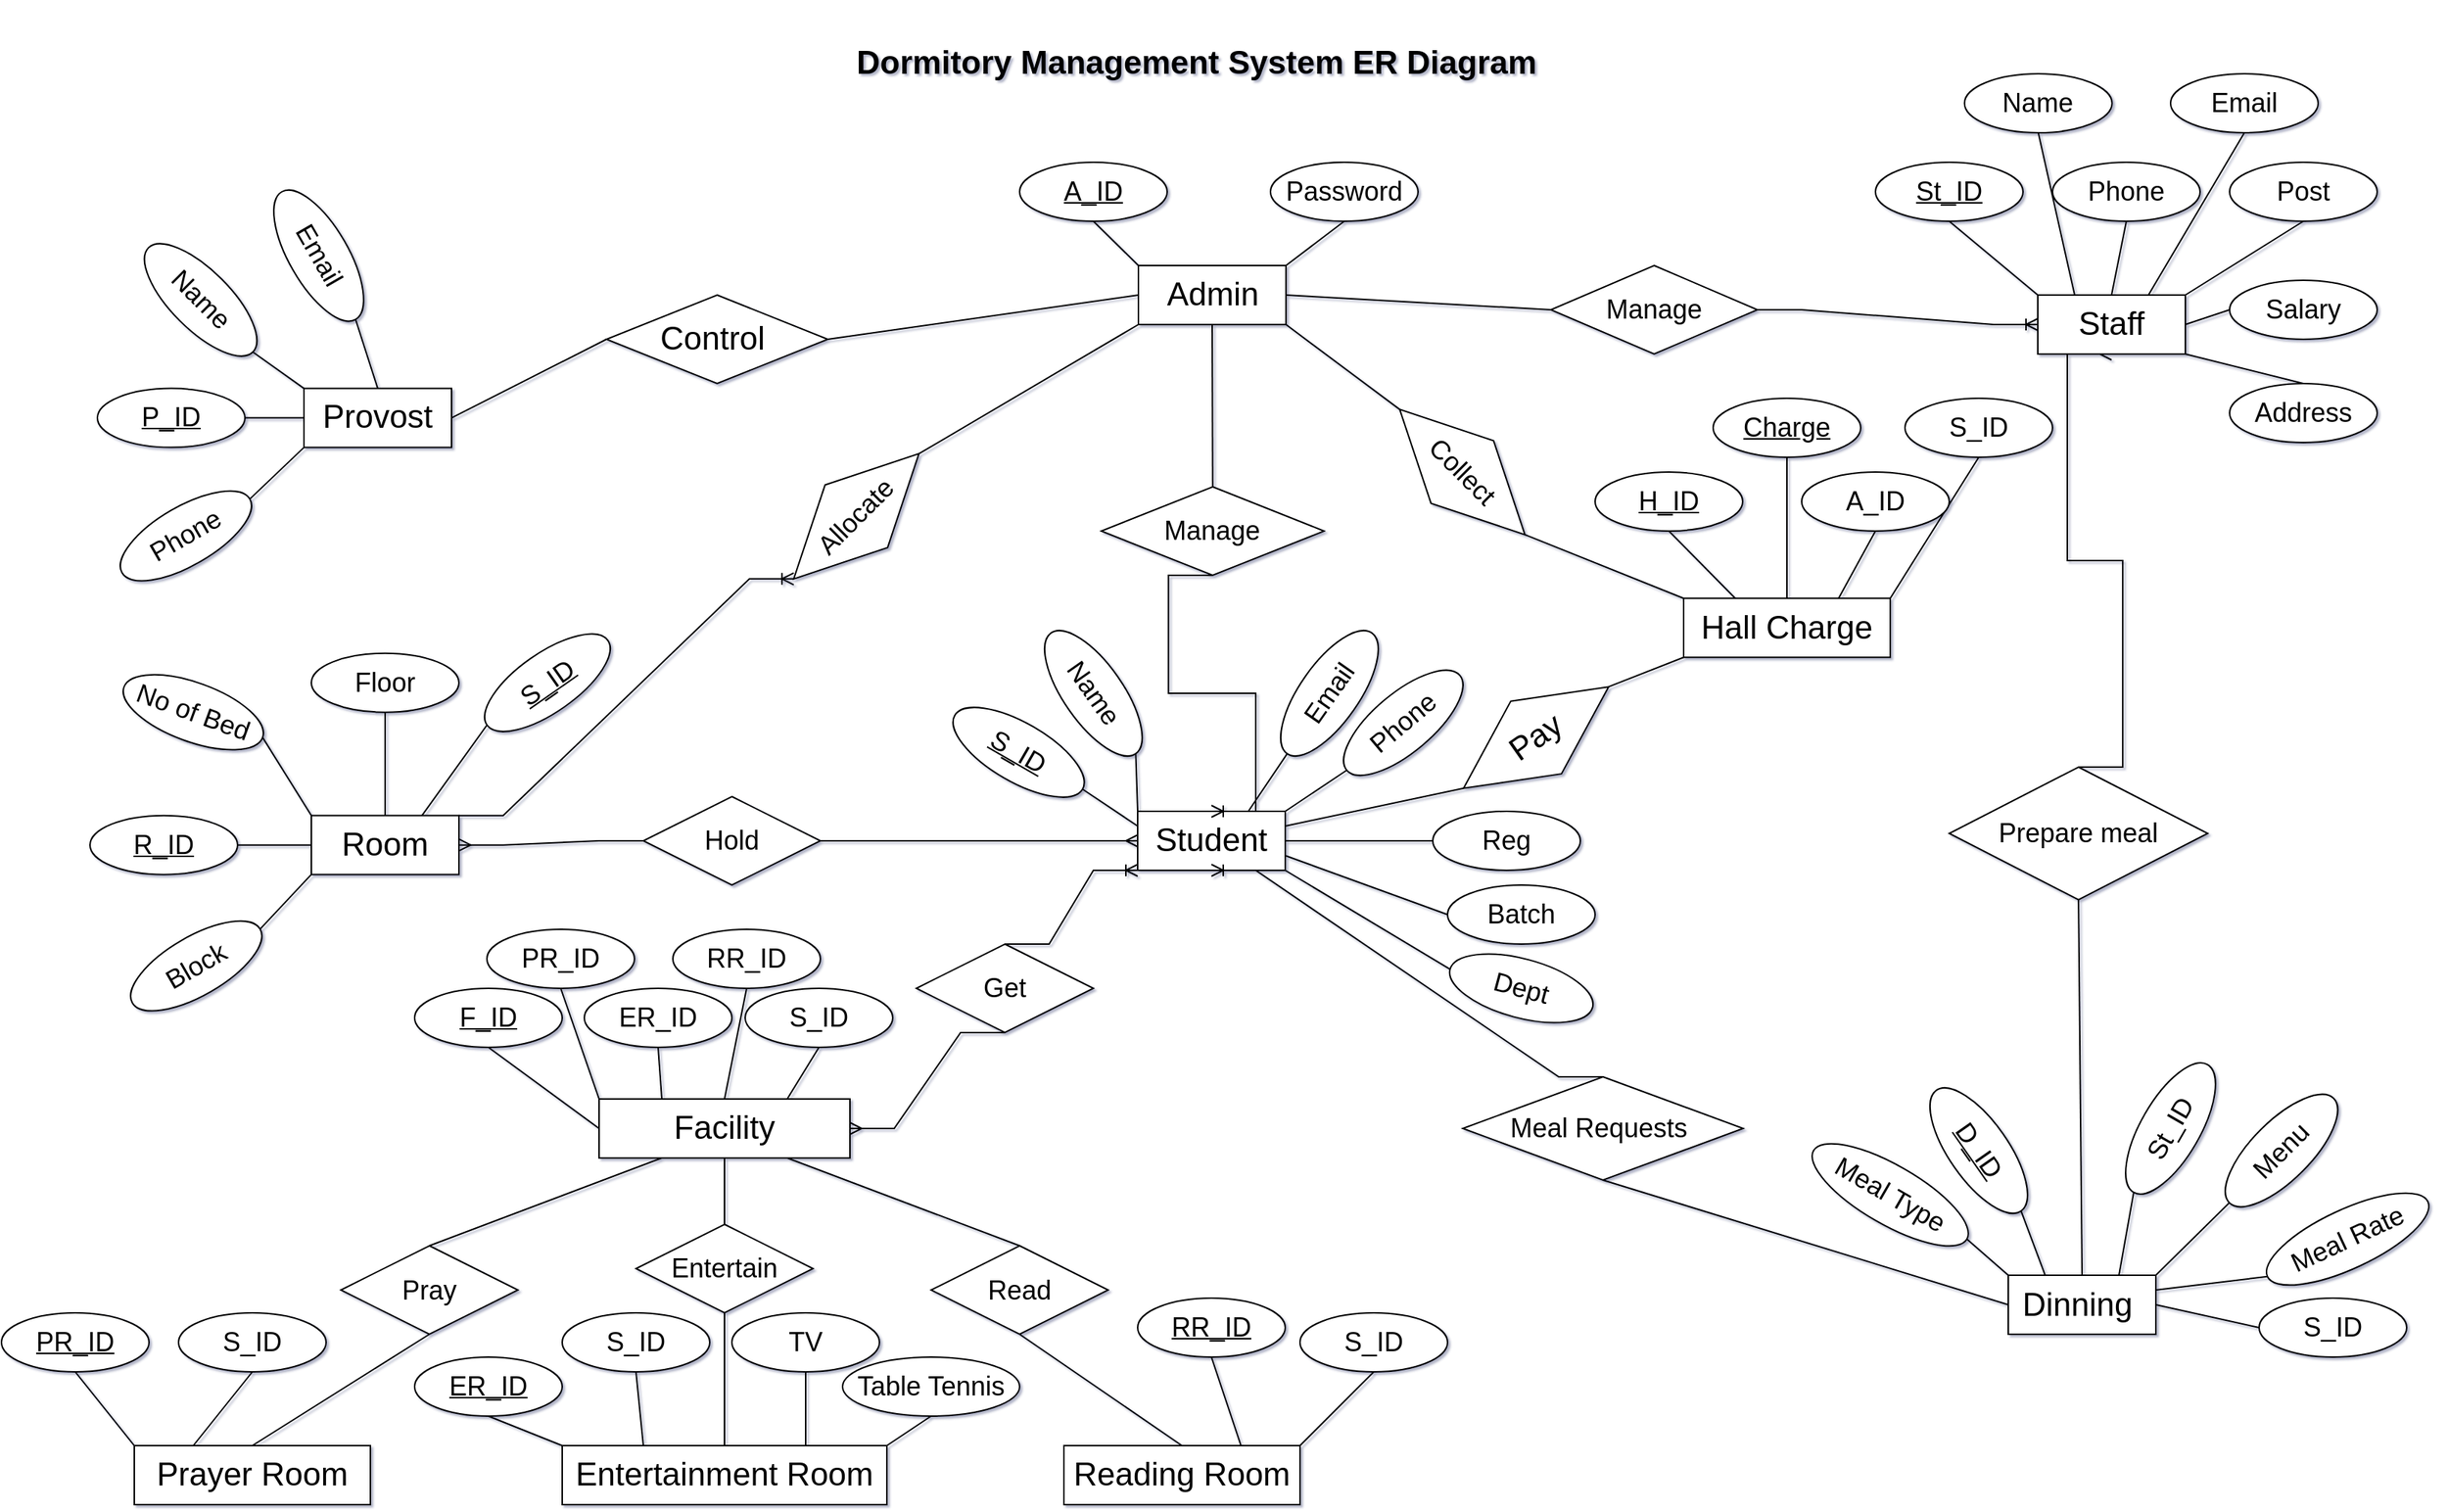 <mxfile version="20.8.13" type="device"><diagram id="R2lEEEUBdFMjLlhIrx00" name="Page-1"><mxGraphModel dx="429" dy="232" grid="1" gridSize="10" guides="1" tooltips="1" connect="1" arrows="1" fold="1" page="1" pageScale="1" pageWidth="850" pageHeight="1100" background="#ffffff" math="0" shadow="1" extFonts="Permanent Marker^https://fonts.googleapis.com/css?family=Permanent+Marker"><root><mxCell id="0"/><mxCell id="1" parent="0"/><mxCell id="vmOcX7wyVVu0I0GaRcEc-2" value="Dormitory Management System ER Diagram" style="text;align=center;fontStyle=1;verticalAlign=middle;spacingLeft=3;spacingRight=3;strokeColor=none;rotatable=0;points=[[0,0.5],[1,0.5]];portConstraint=eastwest;fontSize=22;" parent="1" vertex="1"><mxGeometry x="600" y="20" width="480" height="80" as="geometry"/></mxCell><mxCell id="vmOcX7wyVVu0I0GaRcEc-7" value="Student" style="whiteSpace=wrap;html=1;align=center;fontSize=22;" parent="1" vertex="1"><mxGeometry x="800" y="570" width="100" height="40" as="geometry"/></mxCell><mxCell id="vmOcX7wyVVu0I0GaRcEc-8" value="Hall Charge" style="whiteSpace=wrap;html=1;align=center;fontSize=22;" parent="1" vertex="1"><mxGeometry x="1170" y="425.62" width="140" height="40" as="geometry"/></mxCell><mxCell id="vmOcX7wyVVu0I0GaRcEc-17" value="Collect" style="shape=rhombus;perimeter=rhombusPerimeter;whiteSpace=wrap;html=1;align=center;fontSize=18;rotation=45;" parent="1" vertex="1"><mxGeometry x="960" y="310" width="120" height="60" as="geometry"/></mxCell><mxCell id="vmOcX7wyVVu0I0GaRcEc-18" value="Hold" style="shape=rhombus;perimeter=rhombusPerimeter;whiteSpace=wrap;html=1;align=center;fontSize=18;" parent="1" vertex="1"><mxGeometry x="465" y="560" width="120" height="60" as="geometry"/></mxCell><mxCell id="vmOcX7wyVVu0I0GaRcEc-19" value="Allocate" style="shape=rhombus;perimeter=rhombusPerimeter;whiteSpace=wrap;html=1;align=center;fontSize=18;rotation=-45;" parent="1" vertex="1"><mxGeometry x="549.34" y="340" width="120" height="60" as="geometry"/></mxCell><mxCell id="vmOcX7wyVVu0I0GaRcEc-21" value="Control&amp;nbsp;" style="shape=rhombus;perimeter=rhombusPerimeter;whiteSpace=wrap;html=1;align=center;fontSize=22;rotation=0;" parent="1" vertex="1"><mxGeometry x="440" y="220" width="150" height="60" as="geometry"/></mxCell><mxCell id="vmOcX7wyVVu0I0GaRcEc-22" value="Manage" style="shape=rhombus;perimeter=rhombusPerimeter;whiteSpace=wrap;html=1;align=center;fontSize=18;" parent="1" vertex="1"><mxGeometry x="1080" y="200" width="140" height="60" as="geometry"/></mxCell><mxCell id="vmOcX7wyVVu0I0GaRcEc-24" value="Prepare meal" style="shape=rhombus;perimeter=rhombusPerimeter;whiteSpace=wrap;html=1;align=center;fontSize=18;rotation=0;" parent="1" vertex="1"><mxGeometry x="1350" y="540" width="175.17" height="90" as="geometry"/></mxCell><mxCell id="vmOcX7wyVVu0I0GaRcEc-25" value="Meal Requests&amp;nbsp;" style="shape=rhombus;perimeter=rhombusPerimeter;whiteSpace=wrap;html=1;align=center;fontSize=18;" parent="1" vertex="1"><mxGeometry x="1020.34" y="750" width="190" height="70" as="geometry"/></mxCell><mxCell id="vmOcX7wyVVu0I0GaRcEc-26" value="Get" style="shape=rhombus;perimeter=rhombusPerimeter;whiteSpace=wrap;html=1;align=center;fontSize=18;rotation=0;" parent="1" vertex="1"><mxGeometry x="650" y="660" width="120" height="60" as="geometry"/></mxCell><mxCell id="vmOcX7wyVVu0I0GaRcEc-27" value="Pay" style="shape=rhombus;perimeter=rhombusPerimeter;whiteSpace=wrap;html=1;align=center;fontSize=22;rotation=-35;" parent="1" vertex="1"><mxGeometry x="1010" y="490" width="120" height="60" as="geometry"/></mxCell><mxCell id="vmOcX7wyVVu0I0GaRcEc-28" value="Manage" style="shape=rhombus;perimeter=rhombusPerimeter;whiteSpace=wrap;html=1;align=center;fontSize=18;" parent="1" vertex="1"><mxGeometry x="775.34" y="350" width="151" height="60" as="geometry"/></mxCell><mxCell id="vmOcX7wyVVu0I0GaRcEc-30" value="" style="endArrow=none;html=1;rounded=0;fontSize=22;exitX=0.5;exitY=1;exitDx=0;exitDy=0;entryX=0.5;entryY=0;entryDx=0;entryDy=0;" parent="1" source="vmOcX7wyVVu0I0GaRcEc-3" target="vmOcX7wyVVu0I0GaRcEc-28" edge="1"><mxGeometry relative="1" as="geometry"><mxPoint x="440" y="390" as="sourcePoint"/><mxPoint x="600" y="390" as="targetPoint"/></mxGeometry></mxCell><mxCell id="vmOcX7wyVVu0I0GaRcEc-33" value="" style="endArrow=none;html=1;rounded=0;fontSize=18;exitX=1;exitY=0.5;exitDx=0;exitDy=0;entryX=0;entryY=0.5;entryDx=0;entryDy=0;" parent="1" source="vmOcX7wyVVu0I0GaRcEc-3" target="vmOcX7wyVVu0I0GaRcEc-22" edge="1"><mxGeometry relative="1" as="geometry"><mxPoint x="650" y="260" as="sourcePoint"/><mxPoint x="760" y="260" as="targetPoint"/></mxGeometry></mxCell><mxCell id="vmOcX7wyVVu0I0GaRcEc-35" value="" style="edgeStyle=entityRelationEdgeStyle;fontSize=12;html=1;endArrow=ERoneToMany;rounded=0;entryX=0.5;entryY=0;entryDx=0;entryDy=0;exitX=0.5;exitY=1;exitDx=0;exitDy=0;" parent="1" source="vmOcX7wyVVu0I0GaRcEc-28" target="vmOcX7wyVVu0I0GaRcEc-7" edge="1"><mxGeometry width="100" height="100" relative="1" as="geometry"><mxPoint x="590" y="510" as="sourcePoint"/><mxPoint x="690" y="410" as="targetPoint"/></mxGeometry></mxCell><mxCell id="vmOcX7wyVVu0I0GaRcEc-36" value="" style="edgeStyle=entityRelationEdgeStyle;fontSize=12;html=1;endArrow=ERoneToMany;rounded=0;entryX=0;entryY=0.5;entryDx=0;entryDy=0;" parent="1" source="vmOcX7wyVVu0I0GaRcEc-22" target="vmOcX7wyVVu0I0GaRcEc-4" edge="1"><mxGeometry width="100" height="100" relative="1" as="geometry"><mxPoint x="890" y="400" as="sourcePoint"/><mxPoint x="990" y="300" as="targetPoint"/></mxGeometry></mxCell><mxCell id="vmOcX7wyVVu0I0GaRcEc-38" value="" style="edgeStyle=entityRelationEdgeStyle;fontSize=12;html=1;endArrow=ERmany;rounded=0;entryX=0.5;entryY=1;entryDx=0;entryDy=0;exitX=0.5;exitY=0;exitDx=0;exitDy=0;" parent="1" source="vmOcX7wyVVu0I0GaRcEc-24" target="vmOcX7wyVVu0I0GaRcEc-4" edge="1"><mxGeometry width="100" height="100" relative="1" as="geometry"><mxPoint x="1409.66" y="550" as="sourcePoint"/><mxPoint x="790" y="470" as="targetPoint"/></mxGeometry></mxCell><mxCell id="vmOcX7wyVVu0I0GaRcEc-41" value="" style="endArrow=none;html=1;rounded=0;fontSize=18;entryX=0;entryY=0.5;entryDx=0;entryDy=0;exitX=1;exitY=0.5;exitDx=0;exitDy=0;" parent="1" source="vmOcX7wyVVu0I0GaRcEc-5" target="vmOcX7wyVVu0I0GaRcEc-21" edge="1"><mxGeometry relative="1" as="geometry"><mxPoint x="340" y="300" as="sourcePoint"/><mxPoint x="410" y="300" as="targetPoint"/></mxGeometry></mxCell><mxCell id="vmOcX7wyVVu0I0GaRcEc-43" value="" style="endArrow=none;html=1;rounded=0;fontSize=18;entryX=0;entryY=0.5;entryDx=0;entryDy=0;exitX=1;exitY=0.5;exitDx=0;exitDy=0;" parent="1" source="vmOcX7wyVVu0I0GaRcEc-21" target="vmOcX7wyVVu0I0GaRcEc-3" edge="1"><mxGeometry relative="1" as="geometry"><mxPoint x="590" y="280" as="sourcePoint"/><mxPoint x="750" y="280" as="targetPoint"/></mxGeometry></mxCell><mxCell id="vmOcX7wyVVu0I0GaRcEc-44" value="" style="edgeStyle=entityRelationEdgeStyle;fontSize=12;html=1;endArrow=ERmany;rounded=0;entryX=0;entryY=0.5;entryDx=0;entryDy=0;exitX=1;exitY=0.5;exitDx=0;exitDy=0;" parent="1" source="vmOcX7wyVVu0I0GaRcEc-18" target="vmOcX7wyVVu0I0GaRcEc-7" edge="1"><mxGeometry width="100" height="100" relative="1" as="geometry"><mxPoint x="740" y="760" as="sourcePoint"/><mxPoint x="840" y="660" as="targetPoint"/></mxGeometry></mxCell><mxCell id="vmOcX7wyVVu0I0GaRcEc-45" value="" style="edgeStyle=entityRelationEdgeStyle;fontSize=12;html=1;endArrow=ERmany;rounded=0;entryX=1;entryY=0.5;entryDx=0;entryDy=0;exitX=0;exitY=0.5;exitDx=0;exitDy=0;" parent="1" source="vmOcX7wyVVu0I0GaRcEc-18" target="vmOcX7wyVVu0I0GaRcEc-6" edge="1"><mxGeometry width="100" height="100" relative="1" as="geometry"><mxPoint x="740" y="760" as="sourcePoint"/><mxPoint x="840" y="660" as="targetPoint"/></mxGeometry></mxCell><mxCell id="vmOcX7wyVVu0I0GaRcEc-49" value="" style="endArrow=none;html=1;rounded=0;fontSize=18;entryX=0.5;entryY=1;entryDx=0;entryDy=0;exitX=0;exitY=0.5;exitDx=0;exitDy=0;" parent="1" source="vmOcX7wyVVu0I0GaRcEc-12" target="vmOcX7wyVVu0I0GaRcEc-25" edge="1"><mxGeometry relative="1" as="geometry"><mxPoint x="600" y="920" as="sourcePoint"/><mxPoint x="870" y="710" as="targetPoint"/></mxGeometry></mxCell><mxCell id="vmOcX7wyVVu0I0GaRcEc-51" value="" style="edgeStyle=entityRelationEdgeStyle;fontSize=12;html=1;endArrow=ERoneToMany;rounded=0;exitX=0.5;exitY=0;exitDx=0;exitDy=0;entryX=0.5;entryY=1;entryDx=0;entryDy=0;" parent="1" source="vmOcX7wyVVu0I0GaRcEc-25" target="vmOcX7wyVVu0I0GaRcEc-7" edge="1"><mxGeometry width="100" height="100" relative="1" as="geometry"><mxPoint x="740" y="760" as="sourcePoint"/><mxPoint x="600" y="660" as="targetPoint"/></mxGeometry></mxCell><mxCell id="vmOcX7wyVVu0I0GaRcEc-52" value="" style="edgeStyle=entityRelationEdgeStyle;fontSize=12;html=1;endArrow=ERoneToMany;rounded=0;entryX=0;entryY=1;entryDx=0;entryDy=0;exitX=0.5;exitY=0;exitDx=0;exitDy=0;" parent="1" source="vmOcX7wyVVu0I0GaRcEc-26" target="vmOcX7wyVVu0I0GaRcEc-7" edge="1"><mxGeometry width="100" height="100" relative="1" as="geometry"><mxPoint x="740" y="760" as="sourcePoint"/><mxPoint x="840" y="660" as="targetPoint"/></mxGeometry></mxCell><mxCell id="vmOcX7wyVVu0I0GaRcEc-53" value="" style="endArrow=none;html=1;rounded=0;fontSize=18;exitX=0.5;exitY=0;exitDx=0;exitDy=0;entryX=0.5;entryY=1;entryDx=0;entryDy=0;" parent="1" source="vmOcX7wyVVu0I0GaRcEc-12" target="vmOcX7wyVVu0I0GaRcEc-24" edge="1"><mxGeometry relative="1" as="geometry"><mxPoint x="710" y="710" as="sourcePoint"/><mxPoint x="870" y="710" as="targetPoint"/></mxGeometry></mxCell><mxCell id="vmOcX7wyVVu0I0GaRcEc-55" value="" style="endArrow=none;html=1;rounded=0;fontSize=18;exitX=1;exitY=1;exitDx=0;exitDy=0;entryX=0;entryY=0.5;entryDx=0;entryDy=0;" parent="1" source="vmOcX7wyVVu0I0GaRcEc-3" target="vmOcX7wyVVu0I0GaRcEc-17" edge="1"><mxGeometry relative="1" as="geometry"><mxPoint x="710" y="460" as="sourcePoint"/><mxPoint x="870" y="460" as="targetPoint"/></mxGeometry></mxCell><mxCell id="vmOcX7wyVVu0I0GaRcEc-56" value="" style="endArrow=none;html=1;rounded=0;fontSize=18;entryX=0;entryY=0;entryDx=0;entryDy=0;exitX=1;exitY=0.5;exitDx=0;exitDy=0;" parent="1" source="vmOcX7wyVVu0I0GaRcEc-17" target="vmOcX7wyVVu0I0GaRcEc-8" edge="1"><mxGeometry relative="1" as="geometry"><mxPoint x="790" y="400" as="sourcePoint"/><mxPoint x="950" y="400" as="targetPoint"/></mxGeometry></mxCell><mxCell id="vmOcX7wyVVu0I0GaRcEc-57" value="" style="endArrow=none;html=1;rounded=0;fontSize=18;exitX=1;exitY=0.25;exitDx=0;exitDy=0;entryX=0;entryY=0.5;entryDx=0;entryDy=0;" parent="1" source="vmOcX7wyVVu0I0GaRcEc-7" target="vmOcX7wyVVu0I0GaRcEc-27" edge="1"><mxGeometry relative="1" as="geometry"><mxPoint x="710" y="460" as="sourcePoint"/><mxPoint x="870" y="460" as="targetPoint"/></mxGeometry></mxCell><mxCell id="vmOcX7wyVVu0I0GaRcEc-58" value="" style="endArrow=none;html=1;rounded=0;fontSize=18;exitX=1;exitY=0.5;exitDx=0;exitDy=0;entryX=0;entryY=1;entryDx=0;entryDy=0;" parent="1" source="vmOcX7wyVVu0I0GaRcEc-27" target="vmOcX7wyVVu0I0GaRcEc-8" edge="1"><mxGeometry relative="1" as="geometry"><mxPoint x="710" y="460" as="sourcePoint"/><mxPoint x="870" y="460" as="targetPoint"/></mxGeometry></mxCell><mxCell id="vmOcX7wyVVu0I0GaRcEc-59" value="" style="endArrow=none;html=1;rounded=0;fontSize=18;entryX=0;entryY=1;entryDx=0;entryDy=0;exitX=1;exitY=0.5;exitDx=0;exitDy=0;" parent="1" source="vmOcX7wyVVu0I0GaRcEc-19" target="vmOcX7wyVVu0I0GaRcEc-3" edge="1"><mxGeometry relative="1" as="geometry"><mxPoint x="710" y="460" as="sourcePoint"/><mxPoint x="870" y="460" as="targetPoint"/></mxGeometry></mxCell><mxCell id="vmOcX7wyVVu0I0GaRcEc-60" value="" style="edgeStyle=entityRelationEdgeStyle;fontSize=12;html=1;endArrow=ERoneToMany;rounded=0;exitX=1;exitY=0;exitDx=0;exitDy=0;entryX=0;entryY=0.5;entryDx=0;entryDy=0;" parent="1" source="vmOcX7wyVVu0I0GaRcEc-6" target="vmOcX7wyVVu0I0GaRcEc-19" edge="1"><mxGeometry width="100" height="100" relative="1" as="geometry"><mxPoint x="740" y="510" as="sourcePoint"/><mxPoint x="840" y="410" as="targetPoint"/></mxGeometry></mxCell><mxCell id="vmOcX7wyVVu0I0GaRcEc-62" value="S_ID" style="ellipse;whiteSpace=wrap;html=1;align=center;fontStyle=4;fontSize=18;rotation=30;" parent="1" vertex="1"><mxGeometry x="669.34" y="510" width="100" height="40" as="geometry"/></mxCell><mxCell id="vmOcX7wyVVu0I0GaRcEc-73" value="Name" style="ellipse;whiteSpace=wrap;html=1;align=center;fontSize=18;rotation=55;" parent="1" vertex="1"><mxGeometry x="720" y="470" width="100" height="40" as="geometry"/></mxCell><mxCell id="vmOcX7wyVVu0I0GaRcEc-74" value="Phone" style="ellipse;whiteSpace=wrap;html=1;align=center;fontSize=18;rotation=-40;" parent="1" vertex="1"><mxGeometry x="930" y="490" width="100" height="40" as="geometry"/></mxCell><mxCell id="vmOcX7wyVVu0I0GaRcEc-110" value="Batch" style="ellipse;whiteSpace=wrap;html=1;align=center;fontSize=18;rotation=0;" parent="1" vertex="1"><mxGeometry x="1010" y="620" width="100" height="40" as="geometry"/></mxCell><mxCell id="vmOcX7wyVVu0I0GaRcEc-111" value="Dept" style="ellipse;whiteSpace=wrap;html=1;align=center;fontSize=18;rotation=15;" parent="1" vertex="1"><mxGeometry x="1010.0" y="670" width="100" height="40" as="geometry"/></mxCell><mxCell id="vmOcX7wyVVu0I0GaRcEc-112" value="Reg" style="ellipse;whiteSpace=wrap;html=1;align=center;fontSize=18;rotation=0;" parent="1" vertex="1"><mxGeometry x="1000" y="570" width="100" height="40" as="geometry"/></mxCell><mxCell id="vmOcX7wyVVu0I0GaRcEc-115" value="" style="endArrow=none;html=1;rounded=0;fontSize=18;exitX=1;exitY=0.5;exitDx=0;exitDy=0;entryX=0;entryY=0.25;entryDx=0;entryDy=0;" parent="1" source="vmOcX7wyVVu0I0GaRcEc-62" target="vmOcX7wyVVu0I0GaRcEc-7" edge="1"><mxGeometry relative="1" as="geometry"><mxPoint x="610" y="660" as="sourcePoint"/><mxPoint x="770" y="660" as="targetPoint"/></mxGeometry></mxCell><mxCell id="vmOcX7wyVVu0I0GaRcEc-116" value="" style="endArrow=none;html=1;rounded=0;fontSize=18;exitX=1;exitY=0.5;exitDx=0;exitDy=0;entryX=0;entryY=0;entryDx=0;entryDy=0;" parent="1" source="vmOcX7wyVVu0I0GaRcEc-73" target="vmOcX7wyVVu0I0GaRcEc-7" edge="1"><mxGeometry relative="1" as="geometry"><mxPoint x="560" y="660" as="sourcePoint"/><mxPoint x="720" y="660" as="targetPoint"/></mxGeometry></mxCell><mxCell id="vmOcX7wyVVu0I0GaRcEc-117" value="" style="endArrow=none;html=1;rounded=0;fontSize=18;exitX=0;exitY=0.5;exitDx=0;exitDy=0;entryX=0.75;entryY=0;entryDx=0;entryDy=0;" parent="1" source="vmOcX7wyVVu0I0GaRcEc-289" target="vmOcX7wyVVu0I0GaRcEc-7" edge="1"><mxGeometry relative="1" as="geometry"><mxPoint x="890" y="570" as="sourcePoint"/><mxPoint x="720" y="660" as="targetPoint"/></mxGeometry></mxCell><mxCell id="vmOcX7wyVVu0I0GaRcEc-118" value="" style="endArrow=none;html=1;rounded=0;fontSize=18;exitX=1;exitY=0;exitDx=0;exitDy=0;entryX=0;entryY=0.5;entryDx=0;entryDy=0;" parent="1" source="vmOcX7wyVVu0I0GaRcEc-7" target="vmOcX7wyVVu0I0GaRcEc-74" edge="1"><mxGeometry relative="1" as="geometry"><mxPoint x="560" y="660" as="sourcePoint"/><mxPoint x="720" y="660" as="targetPoint"/></mxGeometry></mxCell><mxCell id="vmOcX7wyVVu0I0GaRcEc-119" value="" style="endArrow=none;html=1;rounded=0;fontSize=18;entryX=0;entryY=0.5;entryDx=0;entryDy=0;exitX=1;exitY=0.5;exitDx=0;exitDy=0;" parent="1" source="vmOcX7wyVVu0I0GaRcEc-7" target="vmOcX7wyVVu0I0GaRcEc-112" edge="1"><mxGeometry relative="1" as="geometry"><mxPoint x="560" y="660" as="sourcePoint"/><mxPoint x="720" y="660" as="targetPoint"/></mxGeometry></mxCell><mxCell id="vmOcX7wyVVu0I0GaRcEc-120" value="" style="endArrow=none;html=1;rounded=0;fontSize=18;entryX=0;entryY=0.5;entryDx=0;entryDy=0;exitX=1;exitY=0.75;exitDx=0;exitDy=0;" parent="1" source="vmOcX7wyVVu0I0GaRcEc-7" target="vmOcX7wyVVu0I0GaRcEc-110" edge="1"><mxGeometry relative="1" as="geometry"><mxPoint x="560" y="660" as="sourcePoint"/><mxPoint x="720" y="660" as="targetPoint"/></mxGeometry></mxCell><mxCell id="vmOcX7wyVVu0I0GaRcEc-121" value="" style="endArrow=none;html=1;rounded=0;fontSize=18;exitX=1;exitY=1;exitDx=0;exitDy=0;entryX=0;entryY=0.5;entryDx=0;entryDy=0;" parent="1" source="vmOcX7wyVVu0I0GaRcEc-7" target="vmOcX7wyVVu0I0GaRcEc-111" edge="1"><mxGeometry relative="1" as="geometry"><mxPoint x="560" y="660" as="sourcePoint"/><mxPoint x="720" y="660" as="targetPoint"/></mxGeometry></mxCell><mxCell id="vmOcX7wyVVu0I0GaRcEc-123" value="" style="group" parent="1" vertex="1" connectable="0"><mxGeometry x="1300" y="70" width="340" height="290" as="geometry"/></mxCell><mxCell id="vmOcX7wyVVu0I0GaRcEc-4" value="Staff" style="whiteSpace=wrap;html=1;align=center;fontSize=22;" parent="vmOcX7wyVVu0I0GaRcEc-123" vertex="1"><mxGeometry x="110" y="150" width="100" height="40" as="geometry"/></mxCell><mxCell id="vmOcX7wyVVu0I0GaRcEc-61" value="St_ID" style="ellipse;whiteSpace=wrap;html=1;align=center;fontStyle=4;fontSize=18;" parent="vmOcX7wyVVu0I0GaRcEc-123" vertex="1"><mxGeometry y="60" width="100" height="40" as="geometry"/></mxCell><mxCell id="vmOcX7wyVVu0I0GaRcEc-65" value="Phone" style="ellipse;whiteSpace=wrap;html=1;align=center;fontSize=18;" parent="vmOcX7wyVVu0I0GaRcEc-123" vertex="1"><mxGeometry x="120" y="60" width="100" height="40" as="geometry"/></mxCell><mxCell id="vmOcX7wyVVu0I0GaRcEc-66" value="Post" style="ellipse;whiteSpace=wrap;html=1;align=center;fontSize=18;" parent="vmOcX7wyVVu0I0GaRcEc-123" vertex="1"><mxGeometry x="240" y="60" width="100" height="40" as="geometry"/></mxCell><mxCell id="vmOcX7wyVVu0I0GaRcEc-68" value="Email" style="ellipse;whiteSpace=wrap;html=1;align=center;fontSize=18;" parent="vmOcX7wyVVu0I0GaRcEc-123" vertex="1"><mxGeometry x="200" width="100" height="40" as="geometry"/></mxCell><mxCell id="vmOcX7wyVVu0I0GaRcEc-69" value="Salary" style="ellipse;whiteSpace=wrap;html=1;align=center;fontSize=18;rotation=0;" parent="vmOcX7wyVVu0I0GaRcEc-123" vertex="1"><mxGeometry x="240" y="140" width="100" height="40" as="geometry"/></mxCell><mxCell id="vmOcX7wyVVu0I0GaRcEc-70" value="Address" style="ellipse;whiteSpace=wrap;html=1;align=center;fontSize=18;" parent="vmOcX7wyVVu0I0GaRcEc-123" vertex="1"><mxGeometry x="240" y="210" width="100" height="40" as="geometry"/></mxCell><mxCell id="vmOcX7wyVVu0I0GaRcEc-86" value="Name" style="ellipse;whiteSpace=wrap;html=1;align=center;fontSize=18;" parent="vmOcX7wyVVu0I0GaRcEc-123" vertex="1"><mxGeometry x="60.34" width="100" height="40" as="geometry"/></mxCell><mxCell id="vmOcX7wyVVu0I0GaRcEc-103" value="" style="endArrow=none;html=1;rounded=0;fontSize=18;exitX=0.5;exitY=1;exitDx=0;exitDy=0;entryX=0;entryY=0;entryDx=0;entryDy=0;" parent="vmOcX7wyVVu0I0GaRcEc-123" source="vmOcX7wyVVu0I0GaRcEc-61" target="vmOcX7wyVVu0I0GaRcEc-4" edge="1"><mxGeometry relative="1" as="geometry"><mxPoint x="90" y="120" as="sourcePoint"/><mxPoint x="250" y="120" as="targetPoint"/></mxGeometry></mxCell><mxCell id="vmOcX7wyVVu0I0GaRcEc-104" value="" style="endArrow=none;html=1;rounded=0;fontSize=18;exitX=0.5;exitY=1;exitDx=0;exitDy=0;entryX=0.25;entryY=0;entryDx=0;entryDy=0;" parent="vmOcX7wyVVu0I0GaRcEc-123" source="vmOcX7wyVVu0I0GaRcEc-86" target="vmOcX7wyVVu0I0GaRcEc-4" edge="1"><mxGeometry relative="1" as="geometry"><mxPoint x="90" y="120" as="sourcePoint"/><mxPoint x="250" y="120" as="targetPoint"/></mxGeometry></mxCell><mxCell id="vmOcX7wyVVu0I0GaRcEc-105" value="" style="endArrow=none;html=1;rounded=0;fontSize=18;exitX=0.5;exitY=1;exitDx=0;exitDy=0;entryX=0.5;entryY=0;entryDx=0;entryDy=0;" parent="vmOcX7wyVVu0I0GaRcEc-123" source="vmOcX7wyVVu0I0GaRcEc-65" target="vmOcX7wyVVu0I0GaRcEc-4" edge="1"><mxGeometry relative="1" as="geometry"><mxPoint x="90" y="120" as="sourcePoint"/><mxPoint x="250" y="120" as="targetPoint"/></mxGeometry></mxCell><mxCell id="vmOcX7wyVVu0I0GaRcEc-106" value="" style="endArrow=none;html=1;rounded=0;fontSize=18;entryX=0.5;entryY=1;entryDx=0;entryDy=0;exitX=1;exitY=0;exitDx=0;exitDy=0;" parent="vmOcX7wyVVu0I0GaRcEc-123" source="vmOcX7wyVVu0I0GaRcEc-4" target="vmOcX7wyVVu0I0GaRcEc-66" edge="1"><mxGeometry relative="1" as="geometry"><mxPoint x="90" y="120" as="sourcePoint"/><mxPoint x="250" y="120" as="targetPoint"/></mxGeometry></mxCell><mxCell id="vmOcX7wyVVu0I0GaRcEc-107" value="" style="endArrow=none;html=1;rounded=0;fontSize=18;entryX=0.5;entryY=1;entryDx=0;entryDy=0;exitX=0.75;exitY=0;exitDx=0;exitDy=0;" parent="vmOcX7wyVVu0I0GaRcEc-123" source="vmOcX7wyVVu0I0GaRcEc-4" target="vmOcX7wyVVu0I0GaRcEc-68" edge="1"><mxGeometry relative="1" as="geometry"><mxPoint x="90" y="120" as="sourcePoint"/><mxPoint x="250" y="120" as="targetPoint"/></mxGeometry></mxCell><mxCell id="vmOcX7wyVVu0I0GaRcEc-108" value="" style="endArrow=none;html=1;rounded=0;fontSize=18;exitX=1;exitY=0.5;exitDx=0;exitDy=0;entryX=0;entryY=0.5;entryDx=0;entryDy=0;" parent="vmOcX7wyVVu0I0GaRcEc-123" source="vmOcX7wyVVu0I0GaRcEc-4" target="vmOcX7wyVVu0I0GaRcEc-69" edge="1"><mxGeometry relative="1" as="geometry"><mxPoint x="150" y="230" as="sourcePoint"/><mxPoint x="310" y="230" as="targetPoint"/></mxGeometry></mxCell><mxCell id="vmOcX7wyVVu0I0GaRcEc-109" value="" style="endArrow=none;html=1;rounded=0;fontSize=18;exitX=1;exitY=1;exitDx=0;exitDy=0;entryX=0.5;entryY=0;entryDx=0;entryDy=0;" parent="vmOcX7wyVVu0I0GaRcEc-123" source="vmOcX7wyVVu0I0GaRcEc-4" target="vmOcX7wyVVu0I0GaRcEc-70" edge="1"><mxGeometry relative="1" as="geometry"><mxPoint x="150" y="230" as="sourcePoint"/><mxPoint x="310" y="230" as="targetPoint"/></mxGeometry></mxCell><mxCell id="8wbjMjWn-PtUXo4_V5eB-3" value="S_ID" style="ellipse;whiteSpace=wrap;html=1;align=center;fontStyle=0;fontSize=18;rotation=0;" parent="vmOcX7wyVVu0I0GaRcEc-123" vertex="1"><mxGeometry x="20" y="220" width="100" height="40" as="geometry"/></mxCell><mxCell id="vmOcX7wyVVu0I0GaRcEc-128" value="" style="group" parent="1" vertex="1" connectable="0"><mxGeometry x="95" y="139.999" width="240" height="285.622" as="geometry"/></mxCell><mxCell id="vmOcX7wyVVu0I0GaRcEc-5" value="Provost" style="whiteSpace=wrap;html=1;align=center;fontSize=22;" parent="vmOcX7wyVVu0I0GaRcEc-128" vertex="1"><mxGeometry x="140" y="143.301" width="100" height="40" as="geometry"/></mxCell><mxCell id="vmOcX7wyVVu0I0GaRcEc-63" value="P_ID" style="ellipse;whiteSpace=wrap;html=1;align=center;fontStyle=4;fontSize=18;" parent="vmOcX7wyVVu0I0GaRcEc-128" vertex="1"><mxGeometry y="143.301" width="100" height="40" as="geometry"/></mxCell><mxCell id="vmOcX7wyVVu0I0GaRcEc-87" value="Name" style="ellipse;whiteSpace=wrap;html=1;align=center;fontSize=18;rotation=45;" parent="vmOcX7wyVVu0I0GaRcEc-128" vertex="1"><mxGeometry x="20" y="63.301" width="100" height="40" as="geometry"/></mxCell><mxCell id="vmOcX7wyVVu0I0GaRcEc-88" value="Email" style="ellipse;whiteSpace=wrap;html=1;align=center;fontSize=18;rotation=60;" parent="vmOcX7wyVVu0I0GaRcEc-128" vertex="1"><mxGeometry x="100" y="33.301" width="100" height="40" as="geometry"/></mxCell><mxCell id="vmOcX7wyVVu0I0GaRcEc-89" value="Phone" style="ellipse;whiteSpace=wrap;html=1;align=center;fontSize=18;rotation=-30;" parent="vmOcX7wyVVu0I0GaRcEc-128" vertex="1"><mxGeometry x="10" y="223.301" width="100" height="40" as="geometry"/></mxCell><mxCell id="vmOcX7wyVVu0I0GaRcEc-90" value="" style="endArrow=none;html=1;rounded=0;fontSize=18;exitX=1;exitY=0.5;exitDx=0;exitDy=0;entryX=0.5;entryY=0;entryDx=0;entryDy=0;" parent="vmOcX7wyVVu0I0GaRcEc-128" source="vmOcX7wyVVu0I0GaRcEc-88" target="vmOcX7wyVVu0I0GaRcEc-5" edge="1"><mxGeometry relative="1" as="geometry"><mxPoint x="170" y="103.301" as="sourcePoint"/><mxPoint x="330" y="103.301" as="targetPoint"/></mxGeometry></mxCell><mxCell id="vmOcX7wyVVu0I0GaRcEc-91" value="" style="endArrow=none;html=1;rounded=0;fontSize=18;exitX=1;exitY=0.5;exitDx=0;exitDy=0;entryX=0;entryY=0.5;entryDx=0;entryDy=0;" parent="vmOcX7wyVVu0I0GaRcEc-128" source="vmOcX7wyVVu0I0GaRcEc-63" target="vmOcX7wyVVu0I0GaRcEc-5" edge="1"><mxGeometry relative="1" as="geometry"><mxPoint x="120" y="163.301" as="sourcePoint"/><mxPoint x="280" y="163.301" as="targetPoint"/></mxGeometry></mxCell><mxCell id="vmOcX7wyVVu0I0GaRcEc-92" value="" style="endArrow=none;html=1;rounded=0;fontSize=18;exitX=1;exitY=0.5;exitDx=0;exitDy=0;entryX=0;entryY=0;entryDx=0;entryDy=0;" parent="vmOcX7wyVVu0I0GaRcEc-128" source="vmOcX7wyVVu0I0GaRcEc-87" target="vmOcX7wyVVu0I0GaRcEc-5" edge="1"><mxGeometry relative="1" as="geometry"><mxPoint x="120" y="163.301" as="sourcePoint"/><mxPoint x="280" y="163.301" as="targetPoint"/></mxGeometry></mxCell><mxCell id="vmOcX7wyVVu0I0GaRcEc-93" value="" style="endArrow=none;html=1;rounded=0;fontSize=18;exitX=1;exitY=0.5;exitDx=0;exitDy=0;entryX=0;entryY=1;entryDx=0;entryDy=0;" parent="vmOcX7wyVVu0I0GaRcEc-128" source="vmOcX7wyVVu0I0GaRcEc-89" target="vmOcX7wyVVu0I0GaRcEc-5" edge="1"><mxGeometry relative="1" as="geometry"><mxPoint x="120" y="163.301" as="sourcePoint"/><mxPoint x="280" y="163.301" as="targetPoint"/></mxGeometry></mxCell><mxCell id="vmOcX7wyVVu0I0GaRcEc-129" value="" style="group" parent="1" vertex="1" connectable="0"><mxGeometry x="90" y="462.84" width="250" height="254.321" as="geometry"/></mxCell><mxCell id="vmOcX7wyVVu0I0GaRcEc-6" value="Room" style="whiteSpace=wrap;html=1;align=center;fontSize=22;" parent="vmOcX7wyVVu0I0GaRcEc-129" vertex="1"><mxGeometry x="150" y="110" width="100" height="40" as="geometry"/></mxCell><mxCell id="vmOcX7wyVVu0I0GaRcEc-67" value="Floor" style="ellipse;whiteSpace=wrap;html=1;align=center;fontSize=18;" parent="vmOcX7wyVVu0I0GaRcEc-129" vertex="1"><mxGeometry x="150" width="100" height="40" as="geometry"/></mxCell><mxCell id="vmOcX7wyVVu0I0GaRcEc-83" value="R_ID" style="ellipse;whiteSpace=wrap;html=1;align=center;fontStyle=4;fontSize=18;" parent="vmOcX7wyVVu0I0GaRcEc-129" vertex="1"><mxGeometry y="110" width="100" height="40" as="geometry"/></mxCell><mxCell id="vmOcX7wyVVu0I0GaRcEc-84" value="No of Bed" style="ellipse;whiteSpace=wrap;html=1;align=center;fontSize=18;rotation=20;" parent="vmOcX7wyVVu0I0GaRcEc-129" vertex="1"><mxGeometry x="20" y="20" width="100" height="40" as="geometry"/></mxCell><mxCell id="vmOcX7wyVVu0I0GaRcEc-85" value="Block" style="ellipse;whiteSpace=wrap;html=1;align=center;fontSize=18;rotation=-30;" parent="vmOcX7wyVVu0I0GaRcEc-129" vertex="1"><mxGeometry x="22" y="192" width="100" height="40" as="geometry"/></mxCell><mxCell id="vmOcX7wyVVu0I0GaRcEc-94" value="" style="endArrow=none;html=1;rounded=0;fontSize=18;exitX=1;exitY=0.5;exitDx=0;exitDy=0;entryX=0;entryY=0.5;entryDx=0;entryDy=0;" parent="vmOcX7wyVVu0I0GaRcEc-129" source="vmOcX7wyVVu0I0GaRcEc-83" target="vmOcX7wyVVu0I0GaRcEc-6" edge="1"><mxGeometry relative="1" as="geometry"><mxPoint x="30" y="140" as="sourcePoint"/><mxPoint x="190" y="140" as="targetPoint"/></mxGeometry></mxCell><mxCell id="vmOcX7wyVVu0I0GaRcEc-95" value="" style="endArrow=none;html=1;rounded=0;fontSize=18;entryX=0;entryY=0;entryDx=0;entryDy=0;exitX=1;exitY=0.5;exitDx=0;exitDy=0;" parent="vmOcX7wyVVu0I0GaRcEc-129" source="vmOcX7wyVVu0I0GaRcEc-84" target="vmOcX7wyVVu0I0GaRcEc-6" edge="1"><mxGeometry relative="1" as="geometry"><mxPoint x="130" y="50" as="sourcePoint"/><mxPoint x="190" y="140" as="targetPoint"/></mxGeometry></mxCell><mxCell id="vmOcX7wyVVu0I0GaRcEc-96" value="" style="endArrow=none;html=1;rounded=0;fontSize=18;exitX=0.5;exitY=1;exitDx=0;exitDy=0;entryX=0.5;entryY=0;entryDx=0;entryDy=0;" parent="vmOcX7wyVVu0I0GaRcEc-129" source="vmOcX7wyVVu0I0GaRcEc-67" target="vmOcX7wyVVu0I0GaRcEc-6" edge="1"><mxGeometry relative="1" as="geometry"><mxPoint x="30" y="140" as="sourcePoint"/><mxPoint x="190" y="140" as="targetPoint"/></mxGeometry></mxCell><mxCell id="vmOcX7wyVVu0I0GaRcEc-97" value="" style="endArrow=none;html=1;rounded=0;fontSize=18;exitX=1;exitY=0.5;exitDx=0;exitDy=0;entryX=0;entryY=1;entryDx=0;entryDy=0;" parent="vmOcX7wyVVu0I0GaRcEc-129" source="vmOcX7wyVVu0I0GaRcEc-85" target="vmOcX7wyVVu0I0GaRcEc-6" edge="1"><mxGeometry relative="1" as="geometry"><mxPoint x="30" y="140" as="sourcePoint"/><mxPoint x="190" y="140" as="targetPoint"/></mxGeometry></mxCell><mxCell id="vmOcX7wyVVu0I0GaRcEc-228" value="" style="group" parent="1" vertex="1" connectable="0"><mxGeometry x="720" y="130" width="270" height="110" as="geometry"/></mxCell><mxCell id="vmOcX7wyVVu0I0GaRcEc-3" value="Admin" style="whiteSpace=wrap;html=1;align=center;fontSize=22;" parent="vmOcX7wyVVu0I0GaRcEc-228" vertex="1"><mxGeometry x="80.5" y="70" width="100" height="40" as="geometry"/></mxCell><mxCell id="vmOcX7wyVVu0I0GaRcEc-124" value="A_ID" style="ellipse;whiteSpace=wrap;html=1;align=center;fontStyle=4;fontSize=18;" parent="vmOcX7wyVVu0I0GaRcEc-228" vertex="1"><mxGeometry width="100" height="40" as="geometry"/></mxCell><mxCell id="vmOcX7wyVVu0I0GaRcEc-125" value="Password" style="ellipse;whiteSpace=wrap;html=1;align=center;fontSize=18;" parent="vmOcX7wyVVu0I0GaRcEc-228" vertex="1"><mxGeometry x="170" width="100" height="40" as="geometry"/></mxCell><mxCell id="vmOcX7wyVVu0I0GaRcEc-126" value="" style="endArrow=none;html=1;rounded=0;fontSize=18;exitX=0.5;exitY=1;exitDx=0;exitDy=0;entryX=0;entryY=0;entryDx=0;entryDy=0;" parent="vmOcX7wyVVu0I0GaRcEc-228" source="vmOcX7wyVVu0I0GaRcEc-124" target="vmOcX7wyVVu0I0GaRcEc-3" edge="1"><mxGeometry relative="1" as="geometry"><mxPoint x="-10" as="sourcePoint"/><mxPoint x="150" as="targetPoint"/></mxGeometry></mxCell><mxCell id="vmOcX7wyVVu0I0GaRcEc-127" value="" style="endArrow=none;html=1;rounded=0;fontSize=18;entryX=0.5;entryY=1;entryDx=0;entryDy=0;exitX=1;exitY=0;exitDx=0;exitDy=0;" parent="vmOcX7wyVVu0I0GaRcEc-228" source="vmOcX7wyVVu0I0GaRcEc-3" target="vmOcX7wyVVu0I0GaRcEc-125" edge="1"><mxGeometry relative="1" as="geometry"><mxPoint x="-10" as="sourcePoint"/><mxPoint x="150" as="targetPoint"/></mxGeometry></mxCell><mxCell id="vmOcX7wyVVu0I0GaRcEc-12" value="Dinning&amp;nbsp;" style="whiteSpace=wrap;html=1;align=center;fontSize=22;" parent="1" vertex="1"><mxGeometry x="1390" y="884.5" width="100" height="40" as="geometry"/></mxCell><mxCell id="vmOcX7wyVVu0I0GaRcEc-99" value="" style="endArrow=none;html=1;rounded=0;fontSize=18;exitX=1;exitY=0.5;exitDx=0;exitDy=0;entryX=0;entryY=0;entryDx=0;entryDy=0;" parent="1" source="vmOcX7wyVVu0I0GaRcEc-76" target="vmOcX7wyVVu0I0GaRcEc-12" edge="1"><mxGeometry relative="1" as="geometry"><mxPoint x="500" y="882" as="sourcePoint"/><mxPoint x="660" y="882" as="targetPoint"/></mxGeometry></mxCell><mxCell id="vmOcX7wyVVu0I0GaRcEc-100" value="" style="endArrow=none;html=1;rounded=0;fontSize=18;exitX=1;exitY=0;exitDx=0;exitDy=0;entryX=0;entryY=0.5;entryDx=0;entryDy=0;" parent="1" source="vmOcX7wyVVu0I0GaRcEc-12" target="vmOcX7wyVVu0I0GaRcEc-77" edge="1"><mxGeometry relative="1" as="geometry"><mxPoint x="500" y="882" as="sourcePoint"/><mxPoint x="660" y="882" as="targetPoint"/></mxGeometry></mxCell><mxCell id="vmOcX7wyVVu0I0GaRcEc-11" value="Facility" style="whiteSpace=wrap;html=1;align=center;fontSize=22;" parent="1" vertex="1"><mxGeometry x="435.0" y="765" width="170" height="40" as="geometry"/></mxCell><mxCell id="vmOcX7wyVVu0I0GaRcEc-82" value="F_ID" style="ellipse;whiteSpace=wrap;html=1;align=center;fontSize=18;fontStyle=4" parent="1" vertex="1"><mxGeometry x="310.0" y="690" width="100" height="40" as="geometry"/></mxCell><mxCell id="vmOcX7wyVVu0I0GaRcEc-288" value="" style="endArrow=none;html=1;rounded=0;fontSize=18;exitX=0.5;exitY=1;exitDx=0;exitDy=0;entryX=0;entryY=0.5;entryDx=0;entryDy=0;" parent="1" source="vmOcX7wyVVu0I0GaRcEc-82" target="vmOcX7wyVVu0I0GaRcEc-11" edge="1"><mxGeometry relative="1" as="geometry"><mxPoint x="250" y="810" as="sourcePoint"/><mxPoint x="410" y="810" as="targetPoint"/></mxGeometry></mxCell><mxCell id="vmOcX7wyVVu0I0GaRcEc-289" value="Email" style="ellipse;whiteSpace=wrap;html=1;align=center;fontSize=18;rotation=-55;" parent="1" vertex="1"><mxGeometry x="880" y="470" width="100" height="40" as="geometry"/></mxCell><mxCell id="8wbjMjWn-PtUXo4_V5eB-1" value="H_ID" style="ellipse;whiteSpace=wrap;html=1;align=center;fontStyle=4;fontSize=18;rotation=0;" parent="1" vertex="1"><mxGeometry x="1110" y="340" width="100" height="40" as="geometry"/></mxCell><mxCell id="8wbjMjWn-PtUXo4_V5eB-2" value="Charge" style="ellipse;whiteSpace=wrap;html=1;align=center;fontStyle=4;fontSize=18;rotation=0;" parent="1" vertex="1"><mxGeometry x="1190" y="290" width="100" height="40" as="geometry"/></mxCell><mxCell id="8wbjMjWn-PtUXo4_V5eB-4" value="" style="endArrow=none;html=1;rounded=0;exitX=0.5;exitY=1;exitDx=0;exitDy=0;entryX=0.25;entryY=0;entryDx=0;entryDy=0;" parent="1" source="8wbjMjWn-PtUXo4_V5eB-1" target="vmOcX7wyVVu0I0GaRcEc-8" edge="1"><mxGeometry relative="1" as="geometry"><mxPoint x="1060" y="320" as="sourcePoint"/><mxPoint x="1220" y="320" as="targetPoint"/></mxGeometry></mxCell><mxCell id="8wbjMjWn-PtUXo4_V5eB-5" value="" style="endArrow=none;html=1;rounded=0;exitX=0.5;exitY=0;exitDx=0;exitDy=0;entryX=0.5;entryY=1;entryDx=0;entryDy=0;" parent="1" source="vmOcX7wyVVu0I0GaRcEc-8" target="8wbjMjWn-PtUXo4_V5eB-2" edge="1"><mxGeometry relative="1" as="geometry"><mxPoint x="1060" y="320" as="sourcePoint"/><mxPoint x="1220" y="320" as="targetPoint"/></mxGeometry></mxCell><mxCell id="8wbjMjWn-PtUXo4_V5eB-6" value="" style="endArrow=none;html=1;rounded=0;exitX=1;exitY=0;exitDx=0;exitDy=0;entryX=0.5;entryY=1;entryDx=0;entryDy=0;" parent="1" source="vmOcX7wyVVu0I0GaRcEc-8" target="8wbjMjWn-PtUXo4_V5eB-3" edge="1"><mxGeometry relative="1" as="geometry"><mxPoint x="1060" y="320" as="sourcePoint"/><mxPoint x="1220" y="320" as="targetPoint"/></mxGeometry></mxCell><mxCell id="8wbjMjWn-PtUXo4_V5eB-7" value="S_ID" style="ellipse;whiteSpace=wrap;html=1;align=center;fontStyle=0;fontSize=18;rotation=0;" parent="1" vertex="1"><mxGeometry x="1560" y="900" width="100" height="40" as="geometry"/></mxCell><mxCell id="vmOcX7wyVVu0I0GaRcEc-76" value="Meal Type" style="ellipse;whiteSpace=wrap;html=1;align=center;fontSize=18;rotation=30;" parent="1" vertex="1"><mxGeometry x="1250" y="810" width="120" height="40" as="geometry"/></mxCell><mxCell id="vmOcX7wyVVu0I0GaRcEc-77" value="Menu" style="ellipse;whiteSpace=wrap;html=1;align=center;fontSize=18;rotation=-45;" parent="1" vertex="1"><mxGeometry x="1525.17" y="780" width="100" height="40" as="geometry"/></mxCell><mxCell id="8wbjMjWn-PtUXo4_V5eB-9" value="" style="endArrow=none;html=1;rounded=0;exitX=0.75;exitY=0;exitDx=0;exitDy=0;entryX=0.5;entryY=1;entryDx=0;entryDy=0;" parent="1" source="vmOcX7wyVVu0I0GaRcEc-8" target="8wbjMjWn-PtUXo4_V5eB-8" edge="1"><mxGeometry relative="1" as="geometry"><mxPoint x="1200" y="370" as="sourcePoint"/><mxPoint x="1360" y="370" as="targetPoint"/></mxGeometry></mxCell><mxCell id="8wbjMjWn-PtUXo4_V5eB-8" value="A_ID" style="ellipse;whiteSpace=wrap;html=1;align=center;fontStyle=0;fontSize=18;rotation=0;" parent="1" vertex="1"><mxGeometry x="1250" y="340" width="100" height="40" as="geometry"/></mxCell><mxCell id="8wbjMjWn-PtUXo4_V5eB-10" value="" style="endArrow=none;html=1;rounded=0;exitX=1;exitY=0.5;exitDx=0;exitDy=0;entryX=0;entryY=0.5;entryDx=0;entryDy=0;" parent="1" source="vmOcX7wyVVu0I0GaRcEc-12" target="8wbjMjWn-PtUXo4_V5eB-7" edge="1"><mxGeometry relative="1" as="geometry"><mxPoint x="1470" y="850" as="sourcePoint"/><mxPoint x="1630" y="850" as="targetPoint"/></mxGeometry></mxCell><mxCell id="8wbjMjWn-PtUXo4_V5eB-11" value="Prayer Room" style="whiteSpace=wrap;html=1;align=center;fontSize=22;" parent="1" vertex="1"><mxGeometry x="120" y="1000" width="160" height="40" as="geometry"/></mxCell><mxCell id="8wbjMjWn-PtUXo4_V5eB-14" value="Reading Room" style="whiteSpace=wrap;html=1;align=center;fontSize=22;" parent="1" vertex="1"><mxGeometry x="750" y="1000" width="160" height="40" as="geometry"/></mxCell><mxCell id="8wbjMjWn-PtUXo4_V5eB-15" value="Entertainment Room" style="whiteSpace=wrap;html=1;align=center;fontSize=22;" parent="1" vertex="1"><mxGeometry x="410" y="1000" width="220" height="40" as="geometry"/></mxCell><mxCell id="8wbjMjWn-PtUXo4_V5eB-16" value="Read" style="shape=rhombus;perimeter=rhombusPerimeter;whiteSpace=wrap;html=1;align=center;fontSize=18;rotation=0;" parent="1" vertex="1"><mxGeometry x="660" y="864.5" width="120" height="60" as="geometry"/></mxCell><mxCell id="8wbjMjWn-PtUXo4_V5eB-17" value="Entertain" style="shape=rhombus;perimeter=rhombusPerimeter;whiteSpace=wrap;html=1;align=center;fontSize=18;rotation=0;" parent="1" vertex="1"><mxGeometry x="460" y="850" width="120" height="60" as="geometry"/></mxCell><mxCell id="8wbjMjWn-PtUXo4_V5eB-18" value="Pray" style="shape=rhombus;perimeter=rhombusPerimeter;whiteSpace=wrap;html=1;align=center;fontSize=18;rotation=0;" parent="1" vertex="1"><mxGeometry x="260" y="864.5" width="120" height="60" as="geometry"/></mxCell><mxCell id="8wbjMjWn-PtUXo4_V5eB-19" value="" style="endArrow=none;html=1;rounded=0;exitX=0.5;exitY=0;exitDx=0;exitDy=0;entryX=0.5;entryY=1;entryDx=0;entryDy=0;" parent="1" source="8wbjMjWn-PtUXo4_V5eB-11" target="8wbjMjWn-PtUXo4_V5eB-18" edge="1"><mxGeometry relative="1" as="geometry"><mxPoint x="270" y="910" as="sourcePoint"/><mxPoint x="430" y="910" as="targetPoint"/></mxGeometry></mxCell><mxCell id="8wbjMjWn-PtUXo4_V5eB-20" value="" style="endArrow=none;html=1;rounded=0;exitX=0.5;exitY=0;exitDx=0;exitDy=0;entryX=0.25;entryY=1;entryDx=0;entryDy=0;" parent="1" source="8wbjMjWn-PtUXo4_V5eB-18" target="vmOcX7wyVVu0I0GaRcEc-11" edge="1"><mxGeometry relative="1" as="geometry"><mxPoint x="270" y="910" as="sourcePoint"/><mxPoint x="430" y="910" as="targetPoint"/></mxGeometry></mxCell><mxCell id="8wbjMjWn-PtUXo4_V5eB-21" value="" style="endArrow=none;html=1;rounded=0;exitX=0.5;exitY=0;exitDx=0;exitDy=0;entryX=0.5;entryY=1;entryDx=0;entryDy=0;" parent="1" source="8wbjMjWn-PtUXo4_V5eB-15" target="8wbjMjWn-PtUXo4_V5eB-17" edge="1"><mxGeometry relative="1" as="geometry"><mxPoint x="430" y="900" as="sourcePoint"/><mxPoint x="590" y="900" as="targetPoint"/></mxGeometry></mxCell><mxCell id="8wbjMjWn-PtUXo4_V5eB-22" value="" style="endArrow=none;html=1;rounded=0;exitX=0.5;exitY=1;exitDx=0;exitDy=0;entryX=0.5;entryY=0;entryDx=0;entryDy=0;" parent="1" source="vmOcX7wyVVu0I0GaRcEc-11" target="8wbjMjWn-PtUXo4_V5eB-17" edge="1"><mxGeometry relative="1" as="geometry"><mxPoint x="430" y="900" as="sourcePoint"/><mxPoint x="590" y="900" as="targetPoint"/></mxGeometry></mxCell><mxCell id="8wbjMjWn-PtUXo4_V5eB-23" value="" style="endArrow=none;html=1;rounded=0;exitX=0.75;exitY=1;exitDx=0;exitDy=0;entryX=0.5;entryY=0;entryDx=0;entryDy=0;" parent="1" source="vmOcX7wyVVu0I0GaRcEc-11" target="8wbjMjWn-PtUXo4_V5eB-16" edge="1"><mxGeometry relative="1" as="geometry"><mxPoint x="430" y="900" as="sourcePoint"/><mxPoint x="590" y="900" as="targetPoint"/></mxGeometry></mxCell><mxCell id="8wbjMjWn-PtUXo4_V5eB-24" value="" style="endArrow=none;html=1;rounded=0;exitX=0.5;exitY=0;exitDx=0;exitDy=0;entryX=0.5;entryY=1;entryDx=0;entryDy=0;" parent="1" source="8wbjMjWn-PtUXo4_V5eB-14" target="8wbjMjWn-PtUXo4_V5eB-16" edge="1"><mxGeometry relative="1" as="geometry"><mxPoint x="490" y="900" as="sourcePoint"/><mxPoint x="650" y="900" as="targetPoint"/></mxGeometry></mxCell><mxCell id="8wbjMjWn-PtUXo4_V5eB-25" value="" style="edgeStyle=entityRelationEdgeStyle;fontSize=12;html=1;endArrow=ERmany;rounded=0;exitX=0.5;exitY=1;exitDx=0;exitDy=0;entryX=1;entryY=0.5;entryDx=0;entryDy=0;" parent="1" source="vmOcX7wyVVu0I0GaRcEc-26" target="vmOcX7wyVVu0I0GaRcEc-11" edge="1"><mxGeometry width="100" height="100" relative="1" as="geometry"><mxPoint x="540" y="780" as="sourcePoint"/><mxPoint x="640" y="680" as="targetPoint"/></mxGeometry></mxCell><mxCell id="8wbjMjWn-PtUXo4_V5eB-26" value="PR_ID" style="ellipse;whiteSpace=wrap;html=1;align=center;fontSize=18;" parent="1" vertex="1"><mxGeometry x="359.0" y="650" width="100" height="40" as="geometry"/></mxCell><mxCell id="8wbjMjWn-PtUXo4_V5eB-27" value="ER_ID" style="ellipse;whiteSpace=wrap;html=1;align=center;fontSize=18;" parent="1" vertex="1"><mxGeometry x="425.0" y="690" width="100" height="40" as="geometry"/></mxCell><mxCell id="8wbjMjWn-PtUXo4_V5eB-28" value="RR_ID" style="ellipse;whiteSpace=wrap;html=1;align=center;fontSize=18;" parent="1" vertex="1"><mxGeometry x="485" y="650" width="100" height="40" as="geometry"/></mxCell><mxCell id="8wbjMjWn-PtUXo4_V5eB-29" value="S_ID" style="ellipse;whiteSpace=wrap;html=1;align=center;fontSize=18;" parent="1" vertex="1"><mxGeometry x="534" y="690" width="100" height="40" as="geometry"/></mxCell><mxCell id="8wbjMjWn-PtUXo4_V5eB-30" value="" style="endArrow=none;html=1;rounded=0;exitX=0.5;exitY=1;exitDx=0;exitDy=0;entryX=0;entryY=0;entryDx=0;entryDy=0;" parent="1" source="8wbjMjWn-PtUXo4_V5eB-26" target="vmOcX7wyVVu0I0GaRcEc-11" edge="1"><mxGeometry relative="1" as="geometry"><mxPoint x="350" y="770" as="sourcePoint"/><mxPoint x="510" y="770" as="targetPoint"/></mxGeometry></mxCell><mxCell id="8wbjMjWn-PtUXo4_V5eB-31" value="" style="endArrow=none;html=1;rounded=0;exitX=0.5;exitY=1;exitDx=0;exitDy=0;entryX=0.25;entryY=0;entryDx=0;entryDy=0;" parent="1" source="8wbjMjWn-PtUXo4_V5eB-27" target="vmOcX7wyVVu0I0GaRcEc-11" edge="1"><mxGeometry relative="1" as="geometry"><mxPoint x="350" y="770" as="sourcePoint"/><mxPoint x="510" y="770" as="targetPoint"/></mxGeometry></mxCell><mxCell id="8wbjMjWn-PtUXo4_V5eB-32" value="" style="endArrow=none;html=1;rounded=0;exitX=0.5;exitY=1;exitDx=0;exitDy=0;entryX=0.5;entryY=0;entryDx=0;entryDy=0;" parent="1" source="8wbjMjWn-PtUXo4_V5eB-28" target="vmOcX7wyVVu0I0GaRcEc-11" edge="1"><mxGeometry relative="1" as="geometry"><mxPoint x="410" y="760" as="sourcePoint"/><mxPoint x="570" y="760" as="targetPoint"/></mxGeometry></mxCell><mxCell id="8wbjMjWn-PtUXo4_V5eB-33" value="" style="endArrow=none;html=1;rounded=0;entryX=0.5;entryY=1;entryDx=0;entryDy=0;exitX=0.75;exitY=0;exitDx=0;exitDy=0;" parent="1" source="vmOcX7wyVVu0I0GaRcEc-11" target="8wbjMjWn-PtUXo4_V5eB-29" edge="1"><mxGeometry relative="1" as="geometry"><mxPoint x="410" y="760" as="sourcePoint"/><mxPoint x="570" y="760" as="targetPoint"/></mxGeometry></mxCell><mxCell id="8wbjMjWn-PtUXo4_V5eB-34" value="S_ID" style="ellipse;whiteSpace=wrap;html=1;align=center;fontSize=18;" parent="1" vertex="1"><mxGeometry x="150.0" y="910" width="100" height="40" as="geometry"/></mxCell><mxCell id="8wbjMjWn-PtUXo4_V5eB-35" value="TV" style="ellipse;whiteSpace=wrap;html=1;align=center;fontSize=18;" parent="1" vertex="1"><mxGeometry x="525.0" y="910" width="100" height="40" as="geometry"/></mxCell><mxCell id="8wbjMjWn-PtUXo4_V5eB-36" value="RR_ID" style="ellipse;whiteSpace=wrap;html=1;align=center;fontSize=18;fontStyle=4" parent="1" vertex="1"><mxGeometry x="800" y="900" width="100" height="40" as="geometry"/></mxCell><mxCell id="8wbjMjWn-PtUXo4_V5eB-37" value="PR_ID" style="ellipse;whiteSpace=wrap;html=1;align=center;fontSize=18;fontStyle=4" parent="1" vertex="1"><mxGeometry x="30.0" y="910" width="100" height="40" as="geometry"/></mxCell><mxCell id="8wbjMjWn-PtUXo4_V5eB-38" value="S_ID" style="ellipse;whiteSpace=wrap;html=1;align=center;fontSize=18;" parent="1" vertex="1"><mxGeometry x="410.0" y="910" width="100" height="40" as="geometry"/></mxCell><mxCell id="8wbjMjWn-PtUXo4_V5eB-39" value="Table Tennis" style="ellipse;whiteSpace=wrap;html=1;align=center;fontSize=18;" parent="1" vertex="1"><mxGeometry x="600" y="940" width="120" height="40" as="geometry"/></mxCell><mxCell id="8wbjMjWn-PtUXo4_V5eB-40" value="ER_ID" style="ellipse;whiteSpace=wrap;html=1;align=center;fontSize=18;fontStyle=4" parent="1" vertex="1"><mxGeometry x="310.0" y="940" width="100" height="40" as="geometry"/></mxCell><mxCell id="8wbjMjWn-PtUXo4_V5eB-41" value="S_ID" style="ellipse;whiteSpace=wrap;html=1;align=center;fontSize=18;" parent="1" vertex="1"><mxGeometry x="910" y="910" width="100" height="40" as="geometry"/></mxCell><mxCell id="8wbjMjWn-PtUXo4_V5eB-42" value="" style="endArrow=none;html=1;rounded=0;exitX=0.5;exitY=1;exitDx=0;exitDy=0;entryX=0.75;entryY=0;entryDx=0;entryDy=0;" parent="1" source="8wbjMjWn-PtUXo4_V5eB-36" target="8wbjMjWn-PtUXo4_V5eB-14" edge="1"><mxGeometry relative="1" as="geometry"><mxPoint x="750" y="1000" as="sourcePoint"/><mxPoint x="910" y="1000" as="targetPoint"/></mxGeometry></mxCell><mxCell id="8wbjMjWn-PtUXo4_V5eB-43" value="" style="endArrow=none;html=1;rounded=0;entryX=0.5;entryY=1;entryDx=0;entryDy=0;exitX=1;exitY=0;exitDx=0;exitDy=0;" parent="1" source="8wbjMjWn-PtUXo4_V5eB-14" target="8wbjMjWn-PtUXo4_V5eB-41" edge="1"><mxGeometry relative="1" as="geometry"><mxPoint x="750" y="970" as="sourcePoint"/><mxPoint x="910" y="970" as="targetPoint"/></mxGeometry></mxCell><mxCell id="8wbjMjWn-PtUXo4_V5eB-44" value="" style="endArrow=none;html=1;rounded=0;exitX=0.5;exitY=1;exitDx=0;exitDy=0;entryX=0;entryY=0;entryDx=0;entryDy=0;" parent="1" source="8wbjMjWn-PtUXo4_V5eB-40" target="8wbjMjWn-PtUXo4_V5eB-15" edge="1"><mxGeometry relative="1" as="geometry"><mxPoint x="410" y="1010" as="sourcePoint"/><mxPoint x="570" y="1010" as="targetPoint"/></mxGeometry></mxCell><mxCell id="8wbjMjWn-PtUXo4_V5eB-45" value="" style="endArrow=none;html=1;rounded=0;exitX=0.5;exitY=1;exitDx=0;exitDy=0;entryX=0.25;entryY=0;entryDx=0;entryDy=0;" parent="1" source="8wbjMjWn-PtUXo4_V5eB-38" target="8wbjMjWn-PtUXo4_V5eB-15" edge="1"><mxGeometry relative="1" as="geometry"><mxPoint x="410" y="1010" as="sourcePoint"/><mxPoint x="570" y="1010" as="targetPoint"/></mxGeometry></mxCell><mxCell id="8wbjMjWn-PtUXo4_V5eB-46" value="" style="endArrow=none;html=1;rounded=0;entryX=0.5;entryY=1;entryDx=0;entryDy=0;exitX=0.75;exitY=0;exitDx=0;exitDy=0;" parent="1" source="8wbjMjWn-PtUXo4_V5eB-15" target="8wbjMjWn-PtUXo4_V5eB-35" edge="1"><mxGeometry relative="1" as="geometry"><mxPoint x="410" y="990" as="sourcePoint"/><mxPoint x="570" y="990" as="targetPoint"/></mxGeometry></mxCell><mxCell id="8wbjMjWn-PtUXo4_V5eB-47" value="" style="endArrow=none;html=1;rounded=0;entryX=0.5;entryY=1;entryDx=0;entryDy=0;exitX=1;exitY=0;exitDx=0;exitDy=0;" parent="1" source="8wbjMjWn-PtUXo4_V5eB-15" target="8wbjMjWn-PtUXo4_V5eB-39" edge="1"><mxGeometry relative="1" as="geometry"><mxPoint x="470" y="990" as="sourcePoint"/><mxPoint x="630" y="990" as="targetPoint"/></mxGeometry></mxCell><mxCell id="8wbjMjWn-PtUXo4_V5eB-48" value="" style="endArrow=none;html=1;rounded=0;exitX=0.5;exitY=1;exitDx=0;exitDy=0;entryX=0;entryY=0;entryDx=0;entryDy=0;" parent="1" source="8wbjMjWn-PtUXo4_V5eB-37" target="8wbjMjWn-PtUXo4_V5eB-11" edge="1"><mxGeometry relative="1" as="geometry"><mxPoint x="70" y="980" as="sourcePoint"/><mxPoint x="230" y="980" as="targetPoint"/></mxGeometry></mxCell><mxCell id="8wbjMjWn-PtUXo4_V5eB-49" value="" style="endArrow=none;html=1;rounded=0;exitX=0.25;exitY=0;exitDx=0;exitDy=0;entryX=0.5;entryY=1;entryDx=0;entryDy=0;" parent="1" source="8wbjMjWn-PtUXo4_V5eB-11" target="8wbjMjWn-PtUXo4_V5eB-34" edge="1"><mxGeometry relative="1" as="geometry"><mxPoint x="70" y="980" as="sourcePoint"/><mxPoint x="230" y="980" as="targetPoint"/></mxGeometry></mxCell><mxCell id="8wbjMjWn-PtUXo4_V5eB-50" value="S_ID" style="ellipse;whiteSpace=wrap;html=1;align=center;fontStyle=4;fontSize=18;rotation=-35;" parent="1" vertex="1"><mxGeometry x="350.0" y="462.84" width="100" height="40" as="geometry"/></mxCell><mxCell id="8wbjMjWn-PtUXo4_V5eB-51" value="" style="endArrow=none;html=1;rounded=0;exitX=0.75;exitY=0;exitDx=0;exitDy=0;entryX=0;entryY=0.5;entryDx=0;entryDy=0;" parent="1" source="vmOcX7wyVVu0I0GaRcEc-6" target="8wbjMjWn-PtUXo4_V5eB-50" edge="1"><mxGeometry relative="1" as="geometry"><mxPoint x="340" y="550" as="sourcePoint"/><mxPoint x="500" y="550" as="targetPoint"/></mxGeometry></mxCell><mxCell id="AEYbhm8WFa4HpqkalYw3-1" value="Meal Rate" style="ellipse;whiteSpace=wrap;html=1;align=center;fontSize=18;rotation=-25;" vertex="1" parent="1"><mxGeometry x="1560" y="840" width="120" height="40" as="geometry"/></mxCell><mxCell id="AEYbhm8WFa4HpqkalYw3-2" value="&lt;u&gt;D_ID&lt;/u&gt;" style="ellipse;whiteSpace=wrap;html=1;align=center;fontSize=18;rotation=55;" vertex="1" parent="1"><mxGeometry x="1320" y="780" width="100" height="40" as="geometry"/></mxCell><mxCell id="AEYbhm8WFa4HpqkalYw3-3" value="St_ID" style="ellipse;whiteSpace=wrap;html=1;align=center;fontSize=18;rotation=-60;" vertex="1" parent="1"><mxGeometry x="1450" y="765" width="100" height="40" as="geometry"/></mxCell><mxCell id="AEYbhm8WFa4HpqkalYw3-4" value="" style="endArrow=none;html=1;rounded=0;exitX=1;exitY=0.5;exitDx=0;exitDy=0;entryX=0.25;entryY=0;entryDx=0;entryDy=0;" edge="1" parent="1" source="AEYbhm8WFa4HpqkalYw3-2" target="vmOcX7wyVVu0I0GaRcEc-12"><mxGeometry relative="1" as="geometry"><mxPoint x="1320" y="860" as="sourcePoint"/><mxPoint x="1480" y="860" as="targetPoint"/></mxGeometry></mxCell><mxCell id="AEYbhm8WFa4HpqkalYw3-5" value="" style="endArrow=none;html=1;rounded=0;entryX=0;entryY=0.5;entryDx=0;entryDy=0;exitX=0.75;exitY=0;exitDx=0;exitDy=0;" edge="1" parent="1" source="vmOcX7wyVVu0I0GaRcEc-12" target="AEYbhm8WFa4HpqkalYw3-3"><mxGeometry relative="1" as="geometry"><mxPoint x="1320" y="860" as="sourcePoint"/><mxPoint x="1480" y="860" as="targetPoint"/></mxGeometry></mxCell><mxCell id="AEYbhm8WFa4HpqkalYw3-6" value="" style="endArrow=none;html=1;rounded=0;exitX=1;exitY=0.25;exitDx=0;exitDy=0;entryX=0;entryY=0.5;entryDx=0;entryDy=0;" edge="1" parent="1" source="vmOcX7wyVVu0I0GaRcEc-12" target="AEYbhm8WFa4HpqkalYw3-1"><mxGeometry relative="1" as="geometry"><mxPoint x="1440" y="840" as="sourcePoint"/><mxPoint x="1600" y="840" as="targetPoint"/></mxGeometry></mxCell></root></mxGraphModel></diagram></mxfile>